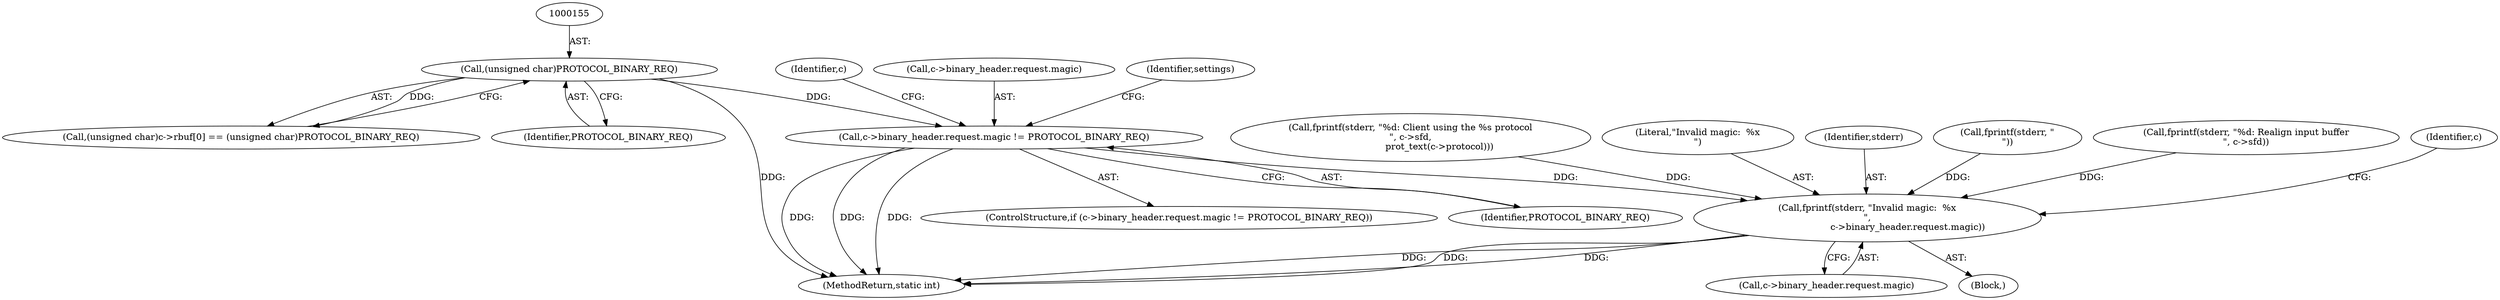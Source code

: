 digraph "0_memcached_75cc83685e103bc8ba380a57468c8f04413033f9@pointer" {
"1000357" [label="(Call,c->binary_header.request.magic != PROTOCOL_BINARY_REQ)"];
"1000154" [label="(Call,(unsigned char)PROTOCOL_BINARY_REQ)"];
"1000372" [label="(Call,fprintf(stderr, \"Invalid magic:  %x\n\",\n                            c->binary_header.request.magic))"];
"1000375" [label="(Call,c->binary_header.request.magic)"];
"1000177" [label="(Call,fprintf(stderr, \"%d: Client using the %s protocol\n\", c->sfd,\n                    prot_text(c->protocol)))"];
"1000603" [label="(MethodReturn,static int)"];
"1000374" [label="(Literal,\"Invalid magic:  %x\n\")"];
"1000390" [label="(Identifier,c)"];
"1000356" [label="(ControlStructure,if (c->binary_header.request.magic != PROTOCOL_BINARY_REQ))"];
"1000373" [label="(Identifier,stderr)"];
"1000357" [label="(Call,c->binary_header.request.magic != PROTOCOL_BINARY_REQ)"];
"1000156" [label="(Identifier,PROTOCOL_BINARY_REQ)"];
"1000372" [label="(Call,fprintf(stderr, \"Invalid magic:  %x\n\",\n                            c->binary_header.request.magic))"];
"1000146" [label="(Call,(unsigned char)c->rbuf[0] == (unsigned char)PROTOCOL_BINARY_REQ)"];
"1000305" [label="(Call,fprintf(stderr, \"\n\"))"];
"1000371" [label="(Block,)"];
"1000243" [label="(Call,fprintf(stderr, \"%d: Realign input buffer\n\", c->sfd))"];
"1000358" [label="(Call,c->binary_header.request.magic)"];
"1000369" [label="(Identifier,settings)"];
"1000383" [label="(Identifier,c)"];
"1000365" [label="(Identifier,PROTOCOL_BINARY_REQ)"];
"1000154" [label="(Call,(unsigned char)PROTOCOL_BINARY_REQ)"];
"1000357" -> "1000356"  [label="AST: "];
"1000357" -> "1000365"  [label="CFG: "];
"1000358" -> "1000357"  [label="AST: "];
"1000365" -> "1000357"  [label="AST: "];
"1000369" -> "1000357"  [label="CFG: "];
"1000390" -> "1000357"  [label="CFG: "];
"1000357" -> "1000603"  [label="DDG: "];
"1000357" -> "1000603"  [label="DDG: "];
"1000357" -> "1000603"  [label="DDG: "];
"1000154" -> "1000357"  [label="DDG: "];
"1000357" -> "1000372"  [label="DDG: "];
"1000154" -> "1000146"  [label="AST: "];
"1000154" -> "1000156"  [label="CFG: "];
"1000155" -> "1000154"  [label="AST: "];
"1000156" -> "1000154"  [label="AST: "];
"1000146" -> "1000154"  [label="CFG: "];
"1000154" -> "1000603"  [label="DDG: "];
"1000154" -> "1000146"  [label="DDG: "];
"1000372" -> "1000371"  [label="AST: "];
"1000372" -> "1000375"  [label="CFG: "];
"1000373" -> "1000372"  [label="AST: "];
"1000374" -> "1000372"  [label="AST: "];
"1000375" -> "1000372"  [label="AST: "];
"1000383" -> "1000372"  [label="CFG: "];
"1000372" -> "1000603"  [label="DDG: "];
"1000372" -> "1000603"  [label="DDG: "];
"1000372" -> "1000603"  [label="DDG: "];
"1000177" -> "1000372"  [label="DDG: "];
"1000305" -> "1000372"  [label="DDG: "];
"1000243" -> "1000372"  [label="DDG: "];
}
